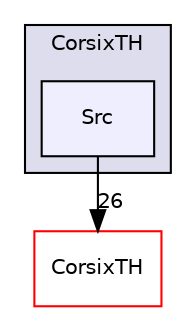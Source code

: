 digraph "/home/runner/work/CorsixTH/CorsixTH/CorsixTH/Src" {
  compound=true
  node [ fontsize="10", fontname="Helvetica"];
  edge [ labelfontsize="10", labelfontname="Helvetica"];
  subgraph clusterdir_3d35694993993d52c89462d0a116fbed {
    graph [ bgcolor="#ddddee", pencolor="black", label="CorsixTH" fontname="Helvetica", fontsize="10", URL="dir_3d35694993993d52c89462d0a116fbed.html"]
  dir_e5864bb6e3dbfc77985dc14503ba64b7 [shape=box, label="Src", style="filled", fillcolor="#eeeeff", pencolor="black", URL="dir_e5864bb6e3dbfc77985dc14503ba64b7.html"];
  }
  dir_a12c20986f369e0dbef1d176f43369da [shape=box label="CorsixTH" fillcolor="white" style="filled" color="red" URL="dir_a12c20986f369e0dbef1d176f43369da.html"];
  dir_e5864bb6e3dbfc77985dc14503ba64b7->dir_a12c20986f369e0dbef1d176f43369da [headlabel="26", labeldistance=1.5 headhref="dir_000003_000000.html"];
}
